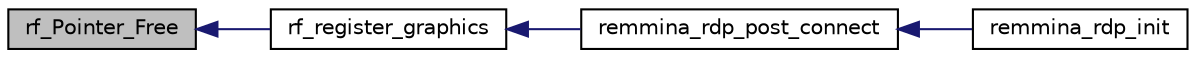 digraph "rf_Pointer_Free"
{
  edge [fontname="Helvetica",fontsize="10",labelfontname="Helvetica",labelfontsize="10"];
  node [fontname="Helvetica",fontsize="10",shape=record];
  rankdir="LR";
  Node81 [label="rf_Pointer_Free",height=0.2,width=0.4,color="black", fillcolor="grey75", style="filled", fontcolor="black"];
  Node81 -> Node82 [dir="back",color="midnightblue",fontsize="10",style="solid",fontname="Helvetica"];
  Node82 [label="rf_register_graphics",height=0.2,width=0.4,color="black", fillcolor="white", style="filled",URL="$rdp__graphics_8h.html#a95732c40c35499f3440715b6526279b1"];
  Node82 -> Node83 [dir="back",color="midnightblue",fontsize="10",style="solid",fontname="Helvetica"];
  Node83 [label="remmina_rdp_post_connect",height=0.2,width=0.4,color="black", fillcolor="white", style="filled",URL="$rdp__plugin_8c.html#ac8d1ec82167ad20b7634ed545d4badbc"];
  Node83 -> Node84 [dir="back",color="midnightblue",fontsize="10",style="solid",fontname="Helvetica"];
  Node84 [label="remmina_rdp_init",height=0.2,width=0.4,color="black", fillcolor="white", style="filled",URL="$rdp__plugin_8c.html#a6dd204e4f7a63fdcdfb6cd3066cbf309"];
}
